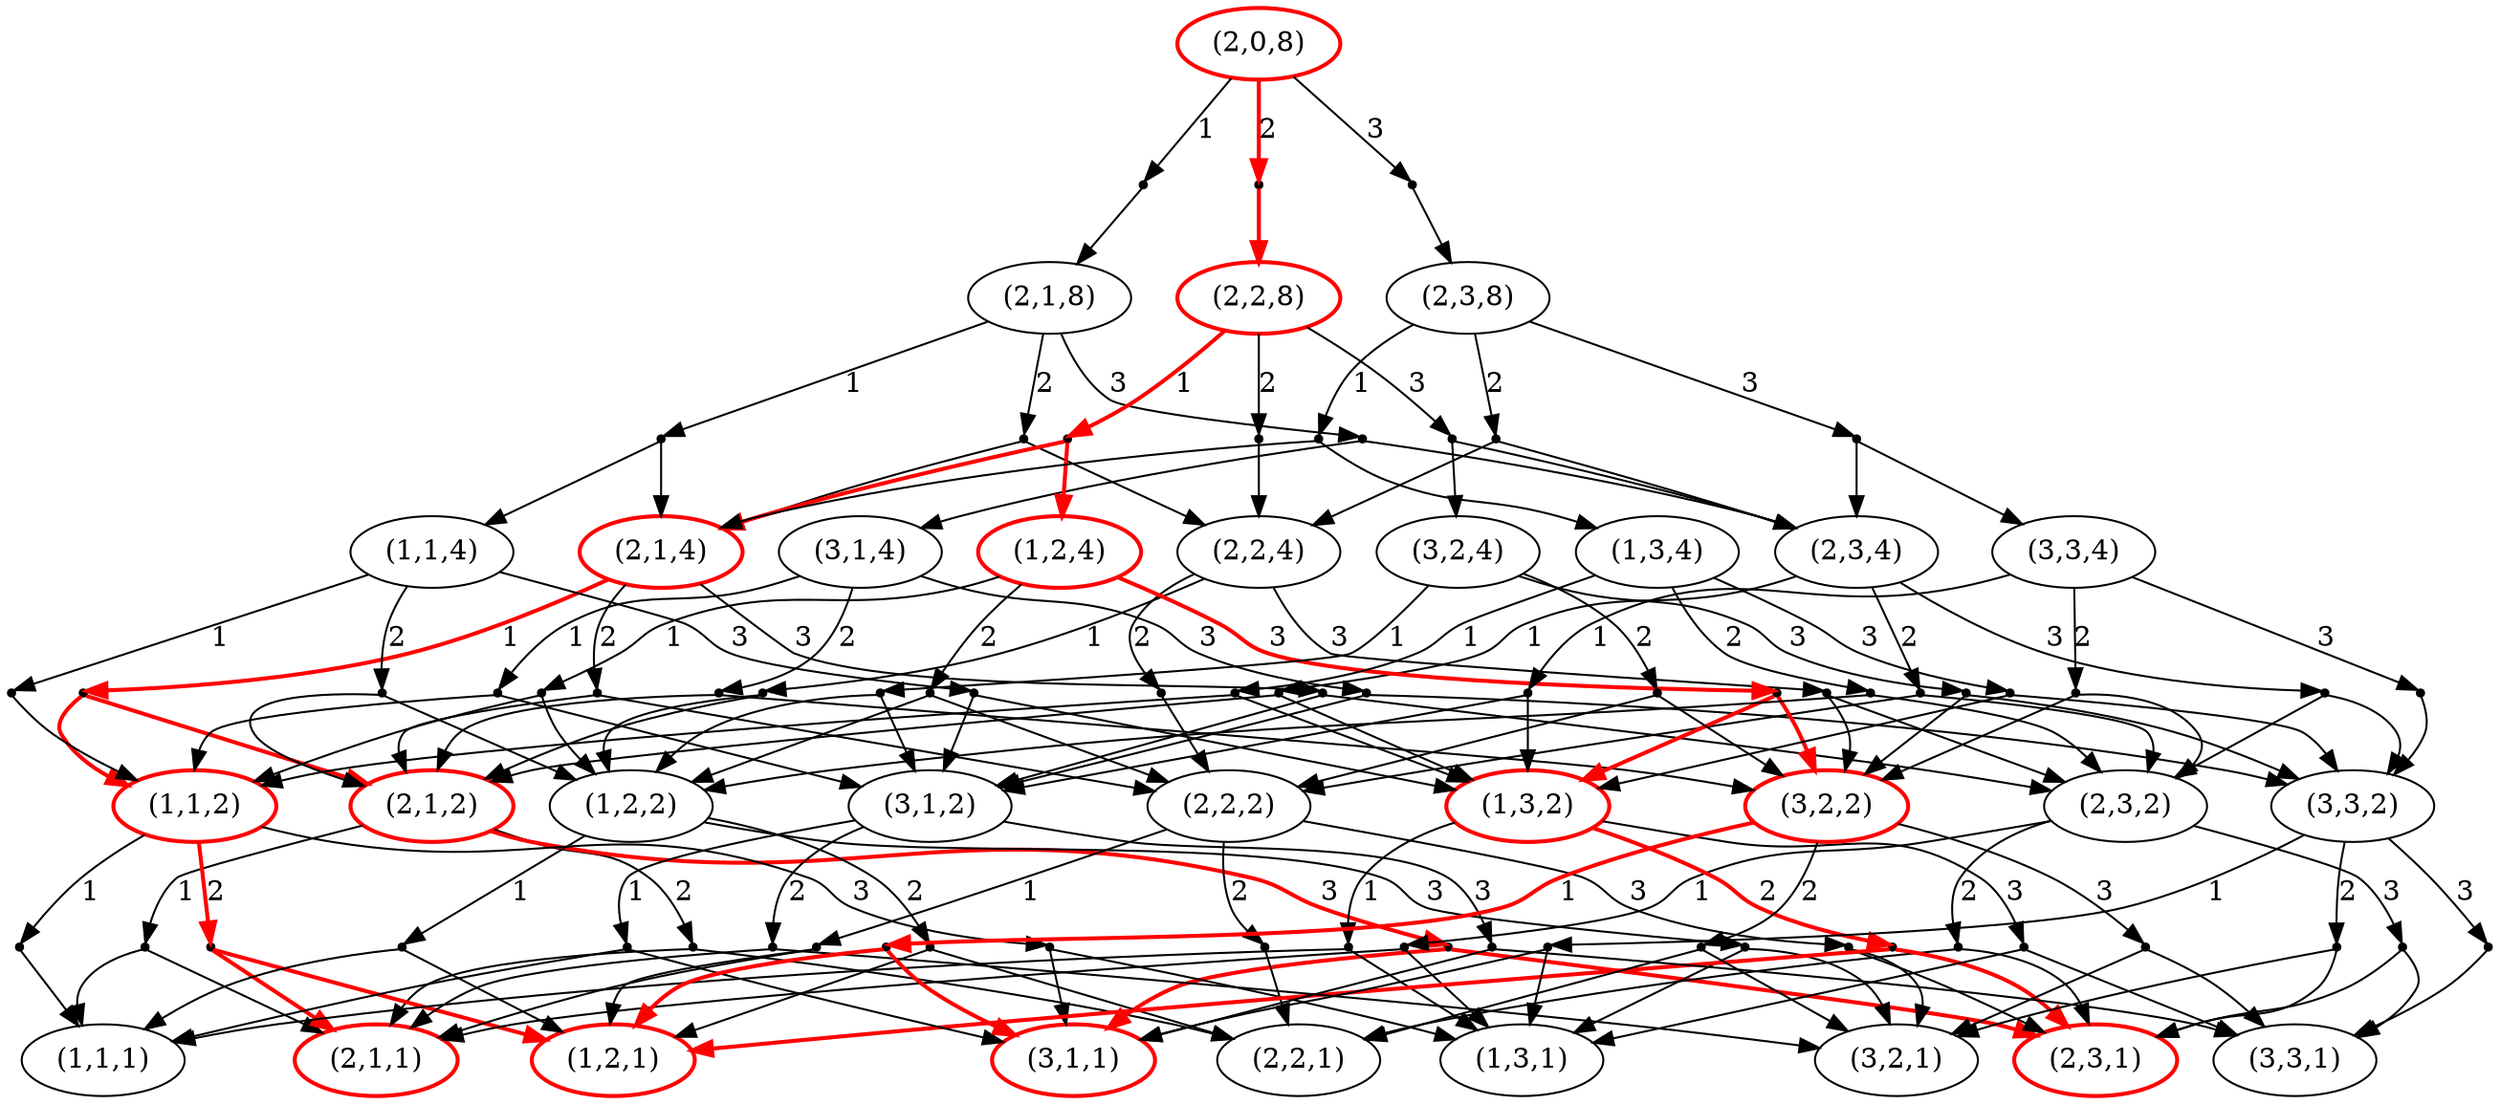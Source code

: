 strict digraph G {
  1 [ color="red" style="bold" label="(2,1,2)" ];
  2 [ shape="point" ];
  3 [ color="red" style="bold" label="(2,1,1)" ];
  4 [ label="(1,1,1)" ];
  5 [ shape="point" ];
  6 [ label="(2,2,1)" ];
  7 [ shape="point" ];
  8 [ color="red" style="bold" label="(2,3,1)" ];
  9 [ color="red" style="bold" label="(3,1,1)" ];
  10 [ color="red" style="bold" label="(1,1,2)" ];
  11 [ shape="point" ];
  12 [ shape="point" ];
  13 [ color="red" style="bold" label="(1,2,1)" ];
  14 [ shape="point" ];
  15 [ label="(1,3,1)" ];
  16 [ color="red" style="bold" label="(2,1,4)" ];
  17 [ shape="point" ];
  18 [ label="(2,2,2)" ];
  19 [ shape="point" ];
  20 [ shape="point" ];
  21 [ shape="point" ];
  22 [ label="(3,2,1)" ];
  23 [ shape="point" ];
  24 [ label="(2,3,2)" ];
  25 [ shape="point" ];
  26 [ shape="point" ];
  27 [ shape="point" ];
  28 [ label="(3,3,1)" ];
  29 [ shape="point" ];
  30 [ label="(3,1,2)" ];
  31 [ label="(1,1,4)" ];
  32 [ shape="point" ];
  33 [ label="(1,2,2)" ];
  34 [ shape="point" ];
  35 [ shape="point" ];
  36 [ shape="point" ];
  37 [ shape="point" ];
  38 [ color="red" style="bold" label="(1,3,2)" ];
  39 [ shape="point" ];
  40 [ shape="point" ];
  41 [ shape="point" ];
  42 [ shape="point" ];
  43 [ shape="point" ];
  44 [ shape="point" ];
  45 [ shape="point" ];
  46 [ label="(2,1,8)" ];
  47 [ shape="point" ];
  48 [ label="(2,2,4)" ];
  49 [ shape="point" ];
  50 [ shape="point" ];
  51 [ shape="point" ];
  52 [ color="red" style="bold" label="(3,2,2)" ];
  53 [ shape="point" ];
  54 [ label="(2,3,4)" ];
  55 [ shape="point" ];
  56 [ shape="point" ];
  57 [ shape="point" ];
  58 [ label="(3,3,2)" ];
  59 [ label="(3,1,4)" ];
  60 [ shape="point" ];
  61 [ shape="point" ];
  62 [ shape="point" ];
  63 [ shape="point" ];
  64 [ shape="point" ];
  65 [ shape="point" ];
  66 [ shape="point" ];
  67 [ shape="point" ];
  68 [ shape="point" ];
  69 [ shape="point" ];
  70 [ color="red" style="bold" label="(2,0,8)" ];
  71 [ shape="point" ];
  72 [ color="red" style="bold" label="(1,2,4)" ];
  73 [ shape="point" ];
  74 [ shape="point" ];
  75 [ shape="point" ];
  76 [ color="red" style="bold" label="(2,2,8)" ];
  77 [ shape="point" ];
  78 [ shape="point" ];
  79 [ label="(3,2,4)" ];
  80 [ shape="point" ];
  81 [ shape="point" ];
  82 [ shape="point" ];
  83 [ shape="point" ];
  84 [ shape="point" ];
  85 [ label="(1,3,4)" ];
  86 [ shape="point" ];
  87 [ shape="point" ];
  88 [ shape="point" ];
  89 [ label="(2,3,8)" ];
  90 [ shape="point" ];
  91 [ shape="point" ];
  92 [ label="(3,3,4)" ];
  93 [ shape="point" ];
  94 [ shape="point" ];
  95 [ shape="point" ];
  96 [ shape="point" ];
  97 [ shape="point" ];
  1 -> 2 [ label="1" ];
  2 -> 3 [ ];
  2 -> 4 [ ];
  1 -> 5 [ label="2" ];
  5 -> 6 [ ];
  5 -> 3 [ ];
  1 -> 7 [ color="red" style="bold" label="3" ];
  7 -> 8 [ color="red" style="bold" ];
  7 -> 9 [ color="red" style="bold" ];
  10 -> 11 [ label="1" ];
  11 -> 4 [ ];
  10 -> 12 [ color="red" style="bold" label="2" ];
  12 -> 13 [ color="red" style="bold" ];
  12 -> 3 [ color="red" style="bold" ];
  10 -> 14 [ label="3" ];
  14 -> 15 [ ];
  14 -> 9 [ ];
  16 -> 17 [ color="red" style="bold" label="1" ];
  17 -> 1 [ color="red" style="bold" ];
  17 -> 10 [ color="red" style="bold" ];
  18 -> 19 [ label="1" ];
  19 -> 3 [ ];
  19 -> 13 [ ];
  18 -> 20 [ label="2" ];
  20 -> 6 [ ];
  18 -> 21 [ label="3" ];
  21 -> 8 [ ];
  21 -> 22 [ ];
  16 -> 23 [ label="2" ];
  23 -> 18 [ ];
  23 -> 1 [ ];
  24 -> 25 [ label="1" ];
  25 -> 3 [ ];
  25 -> 15 [ ];
  24 -> 26 [ label="2" ];
  26 -> 6 [ ];
  26 -> 8 [ ];
  24 -> 27 [ label="3" ];
  27 -> 8 [ ];
  27 -> 28 [ ];
  16 -> 29 [ label="3" ];
  29 -> 24 [ ];
  29 -> 30 [ ];
  31 -> 32 [ label="1" ];
  32 -> 10 [ ];
  33 -> 34 [ label="1" ];
  34 -> 4 [ ];
  34 -> 13 [ ];
  33 -> 35 [ label="2" ];
  35 -> 13 [ ];
  35 -> 6 [ ];
  33 -> 36 [ label="3" ];
  36 -> 15 [ ];
  36 -> 22 [ ];
  31 -> 37 [ label="2" ];
  37 -> 33 [ ];
  37 -> 1 [ ];
  38 -> 39 [ label="1" ];
  39 -> 4 [ ];
  39 -> 15 [ ];
  38 -> 40 [ color="red" style="bold" label="2" ];
  40 -> 13 [ color="red" style="bold" ];
  40 -> 8 [ color="red" style="bold" ];
  38 -> 41 [ label="3" ];
  41 -> 15 [ ];
  41 -> 28 [ ];
  30 -> 42 [ label="1" ];
  42 -> 9 [ ];
  42 -> 4 [ ];
  30 -> 43 [ label="2" ];
  43 -> 22 [ ];
  43 -> 3 [ ];
  30 -> 44 [ label="3" ];
  44 -> 28 [ ];
  44 -> 9 [ ];
  31 -> 45 [ label="3" ];
  45 -> 38 [ ];
  45 -> 30 [ ];
  46 -> 47 [ label="1" ];
  47 -> 16 [ ];
  47 -> 31 [ ];
  48 -> 49 [ label="1" ];
  49 -> 1 [ ];
  49 -> 33 [ ];
  48 -> 50 [ label="2" ];
  50 -> 18 [ ];
  48 -> 51 [ label="3" ];
  51 -> 24 [ ];
  51 -> 52 [ ];
  46 -> 53 [ label="2" ];
  53 -> 48 [ ];
  53 -> 16 [ ];
  54 -> 55 [ label="1" ];
  55 -> 1 [ ];
  55 -> 38 [ ];
  54 -> 56 [ label="2" ];
  56 -> 18 [ ];
  56 -> 24 [ ];
  54 -> 57 [ label="3" ];
  57 -> 24 [ ];
  57 -> 58 [ ];
  59 -> 60 [ label="1" ];
  60 -> 30 [ ];
  60 -> 10 [ ];
  52 -> 61 [ color="red" style="bold" label="1" ];
  61 -> 9 [ color="red" style="bold" ];
  61 -> 13 [ color="red" style="bold" ];
  52 -> 62 [ label="2" ];
  62 -> 22 [ ];
  62 -> 6 [ ];
  52 -> 63 [ label="3" ];
  63 -> 28 [ ];
  63 -> 22 [ ];
  59 -> 64 [ label="2" ];
  64 -> 52 [ ];
  64 -> 1 [ ];
  58 -> 65 [ label="1" ];
  65 -> 9 [ ];
  65 -> 15 [ ];
  58 -> 66 [ label="2" ];
  66 -> 22 [ ];
  66 -> 8 [ ];
  58 -> 67 [ label="3" ];
  67 -> 28 [ ];
  59 -> 68 [ label="3" ];
  68 -> 58 [ ];
  68 -> 30 [ ];
  46 -> 69 [ label="3" ];
  69 -> 54 [ ];
  69 -> 59 [ ];
  70 -> 71 [ label="1" ];
  71 -> 46 [ ];
  72 -> 73 [ label="1" ];
  73 -> 10 [ ];
  73 -> 33 [ ];
  72 -> 74 [ label="2" ];
  74 -> 33 [ ];
  74 -> 18 [ ];
  72 -> 75 [ color="red" style="bold" label="3" ];
  75 -> 38 [ color="red" style="bold" ];
  75 -> 52 [ color="red" style="bold" ];
  76 -> 77 [ color="red" style="bold" label="1" ];
  77 -> 16 [ color="red" style="bold" ];
  77 -> 72 [ color="red" style="bold" ];
  76 -> 78 [ label="2" ];
  78 -> 48 [ ];
  79 -> 80 [ label="1" ];
  80 -> 30 [ ];
  80 -> 33 [ ];
  79 -> 81 [ label="2" ];
  81 -> 52 [ ];
  81 -> 18 [ ];
  79 -> 82 [ label="3" ];
  82 -> 58 [ ];
  82 -> 52 [ ];
  76 -> 83 [ label="3" ];
  83 -> 54 [ ];
  83 -> 79 [ ];
  70 -> 84 [ color="red" style="bold" label="2" ];
  84 -> 76 [ color="red" style="bold" ];
  85 -> 86 [ label="1" ];
  86 -> 10 [ ];
  86 -> 38 [ ];
  85 -> 87 [ label="2" ];
  87 -> 33 [ ];
  87 -> 24 [ ];
  85 -> 88 [ label="3" ];
  88 -> 38 [ ];
  88 -> 58 [ ];
  89 -> 90 [ label="1" ];
  90 -> 16 [ ];
  90 -> 85 [ ];
  89 -> 91 [ label="2" ];
  91 -> 48 [ ];
  91 -> 54 [ ];
  92 -> 93 [ label="1" ];
  93 -> 30 [ ];
  93 -> 38 [ ];
  92 -> 94 [ label="2" ];
  94 -> 52 [ ];
  94 -> 24 [ ];
  92 -> 95 [ label="3" ];
  95 -> 58 [ ];
  89 -> 96 [ label="3" ];
  96 -> 54 [ ];
  96 -> 92 [ ];
  70 -> 97 [ label="3" ];
  97 -> 89 [ ];
}
